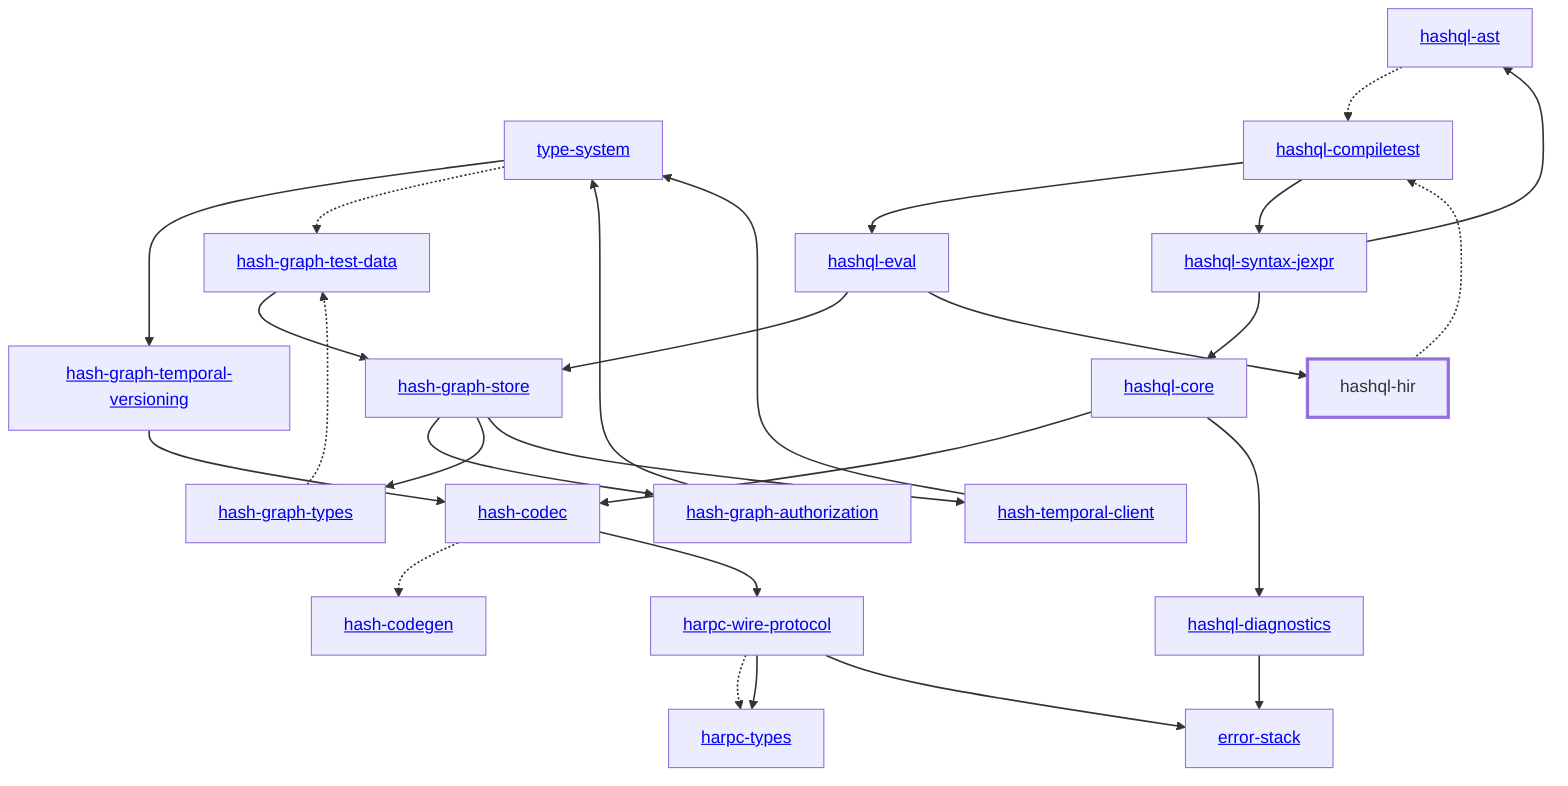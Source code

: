 graph TD
    linkStyle default stroke-width:1.5px
    classDef default stroke-width:1px
    classDef root stroke-width:3px
    classDef dev stroke-width:1px
    classDef build stroke-width:1px
    %% Legend
    %% --> : Normal dependency
    %% -.-> : Dev dependency
    %% ---> : Build dependency
    0[<a href="../type_system/index.html">type-system</a>]
    1[<a href="../hash_codec/index.html">hash-codec</a>]
    2[<a href="../hash_codegen/index.html">hash-codegen</a>]
    3[<a href="../hash_graph_authorization/index.html">hash-graph-authorization</a>]
    4[<a href="../hash_graph_store/index.html">hash-graph-store</a>]
    5[<a href="../hash_graph_temporal_versioning/index.html">hash-graph-temporal-versioning</a>]
    6[<a href="../hash_graph_types/index.html">hash-graph-types</a>]
    7[<a href="../harpc_types/index.html">harpc-types</a>]
    8[<a href="../harpc_wire_protocol/index.html">harpc-wire-protocol</a>]
    9[<a href="../hashql_ast/index.html">hashql-ast</a>]
    10[<a href="../hashql_compiletest/index.html">hashql-compiletest</a>]
    11[<a href="../hashql_core/index.html">hashql-core</a>]
    12[<a href="../hashql_diagnostics/index.html">hashql-diagnostics</a>]
    13[<a href="../hashql_eval/index.html">hashql-eval</a>]
    14[hashql-hir]
    class 14 root
    15[<a href="../hashql_syntax_jexpr/index.html">hashql-syntax-jexpr</a>]
    16[<a href="../hash_temporal_client/index.html">hash-temporal-client</a>]
    17[<a href="../error_stack/index.html">error-stack</a>]
    18[<a href="../hash_graph_test_data/index.html">hash-graph-test-data</a>]
    0 --> 5
    0 -.-> 18
    1 -.-> 2
    1 --> 8
    3 --> 0
    4 --> 3
    4 --> 6
    4 --> 16
    5 --> 1
    6 -.-> 18
    8 -.-> 7
    8 --> 7
    8 --> 17
    9 -.-> 10
    10 --> 13
    10 --> 15
    11 --> 1
    11 --> 12
    12 --> 17
    13 --> 4
    13 --> 14
    14 -.-> 10
    15 --> 9
    15 --> 11
    16 --> 0
    18 --> 4
